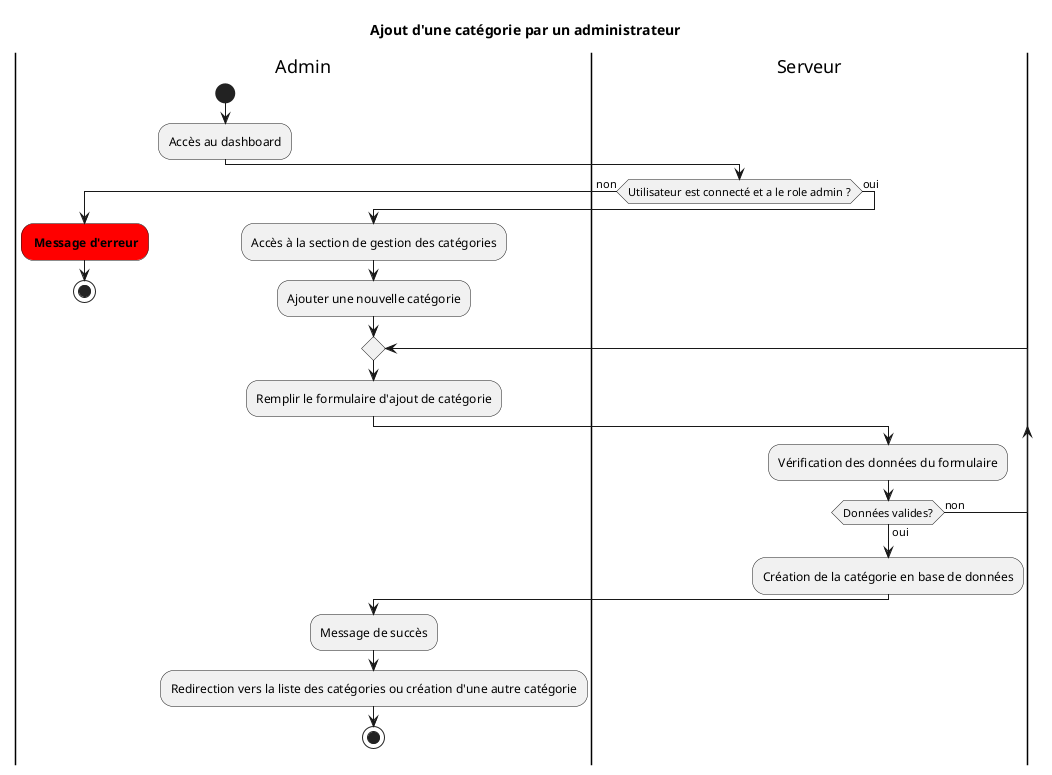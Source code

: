@startuml AdminAddCategorie
title Ajout d'une catégorie par un administrateur
|Admin|
start
:Accès au dashboard;
|Serveur|
if (Utilisateur est connecté et a le role admin ?) then (non)
  |Admin|
  #red: **Message d'erreur**;
  stop
else (oui)
  |Admin|
  :Accès à la section de gestion des catégories;
  :Ajouter une nouvelle catégorie;
  repeat
  :Remplir le formulaire d'ajout de catégorie;
  |Serveur|
  :Vérification des données du formulaire;
  repeat while (Données valides?) is (non) not (oui)
    :Création de la catégorie en base de données;
    |Admin|
    :Message de succès;
    :Redirection vers la liste des catégories ou création d'une autre catégorie;
    stop
  endif
@enduml
